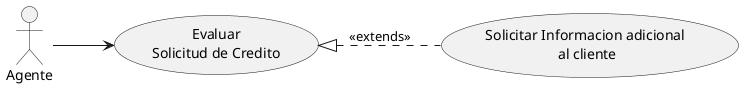 @startuml
left to right direction
:Agente: as a
(Evaluar\nSolicitud de Credito) as (e)
(Solicitar Informacion adicional \nal cliente) as (s)
a --> (e)
(e) <|.. (s): <<extends>>
@enduml